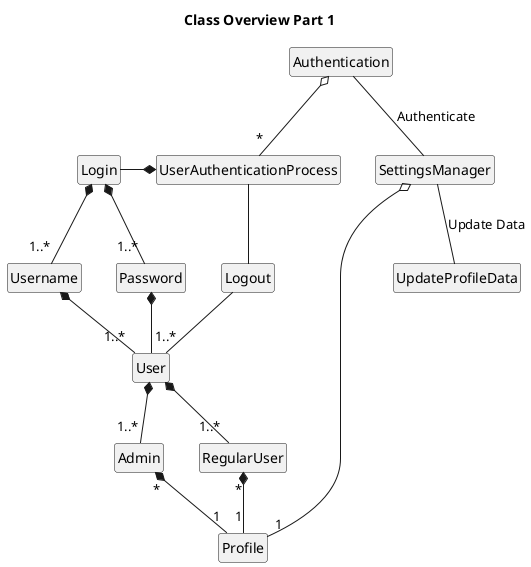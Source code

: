 @startuml
'Combined by Robert Breckenridge(brec9824)'
title Class Overview Part 1
hide circles
hide members

class Authentication
class SettingsManager

'Authentication'
Authentication  o-- "*" UserAuthenticationProcess 
UserAuthenticationProcess *-left- Login
UserAuthenticationProcess -- Logout
Login *-- "1..*" Username
Login *-- "1..*" Password
Username  *-- "1..*" User
Password  *-- "1..*" User
User *-- "1..*" Admin
User *-- "1..*" RegularUser
Logout -down-  User
Admin "*" *-- "1" Profile
RegularUser "*" *-- "1" Profile

'Settings Profile/Prefrences'
SettingsManager o-- "1" Profile
SettingsManager -- UpdateProfileData : "Update Data"
Authentication -- SettingsManager : "Authenticate"

@enduml